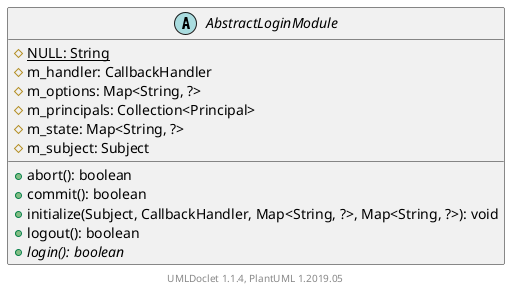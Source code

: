 @startuml

    abstract class AbstractLoginModule [[AbstractLoginModule.html]] {
        {static} #NULL: String
        #m_handler: CallbackHandler
        #m_options: Map<String, ?>
        #m_principals: Collection<Principal>
        #m_state: Map<String, ?>
        #m_subject: Subject
        +abort(): boolean
        +commit(): boolean
        +initialize(Subject, CallbackHandler, Map<String, ?>, Map<String, ?>): void
        +logout(): boolean
        {abstract} +login(): boolean
    }


    center footer UMLDoclet 1.1.4, PlantUML 1.2019.05
@enduml

